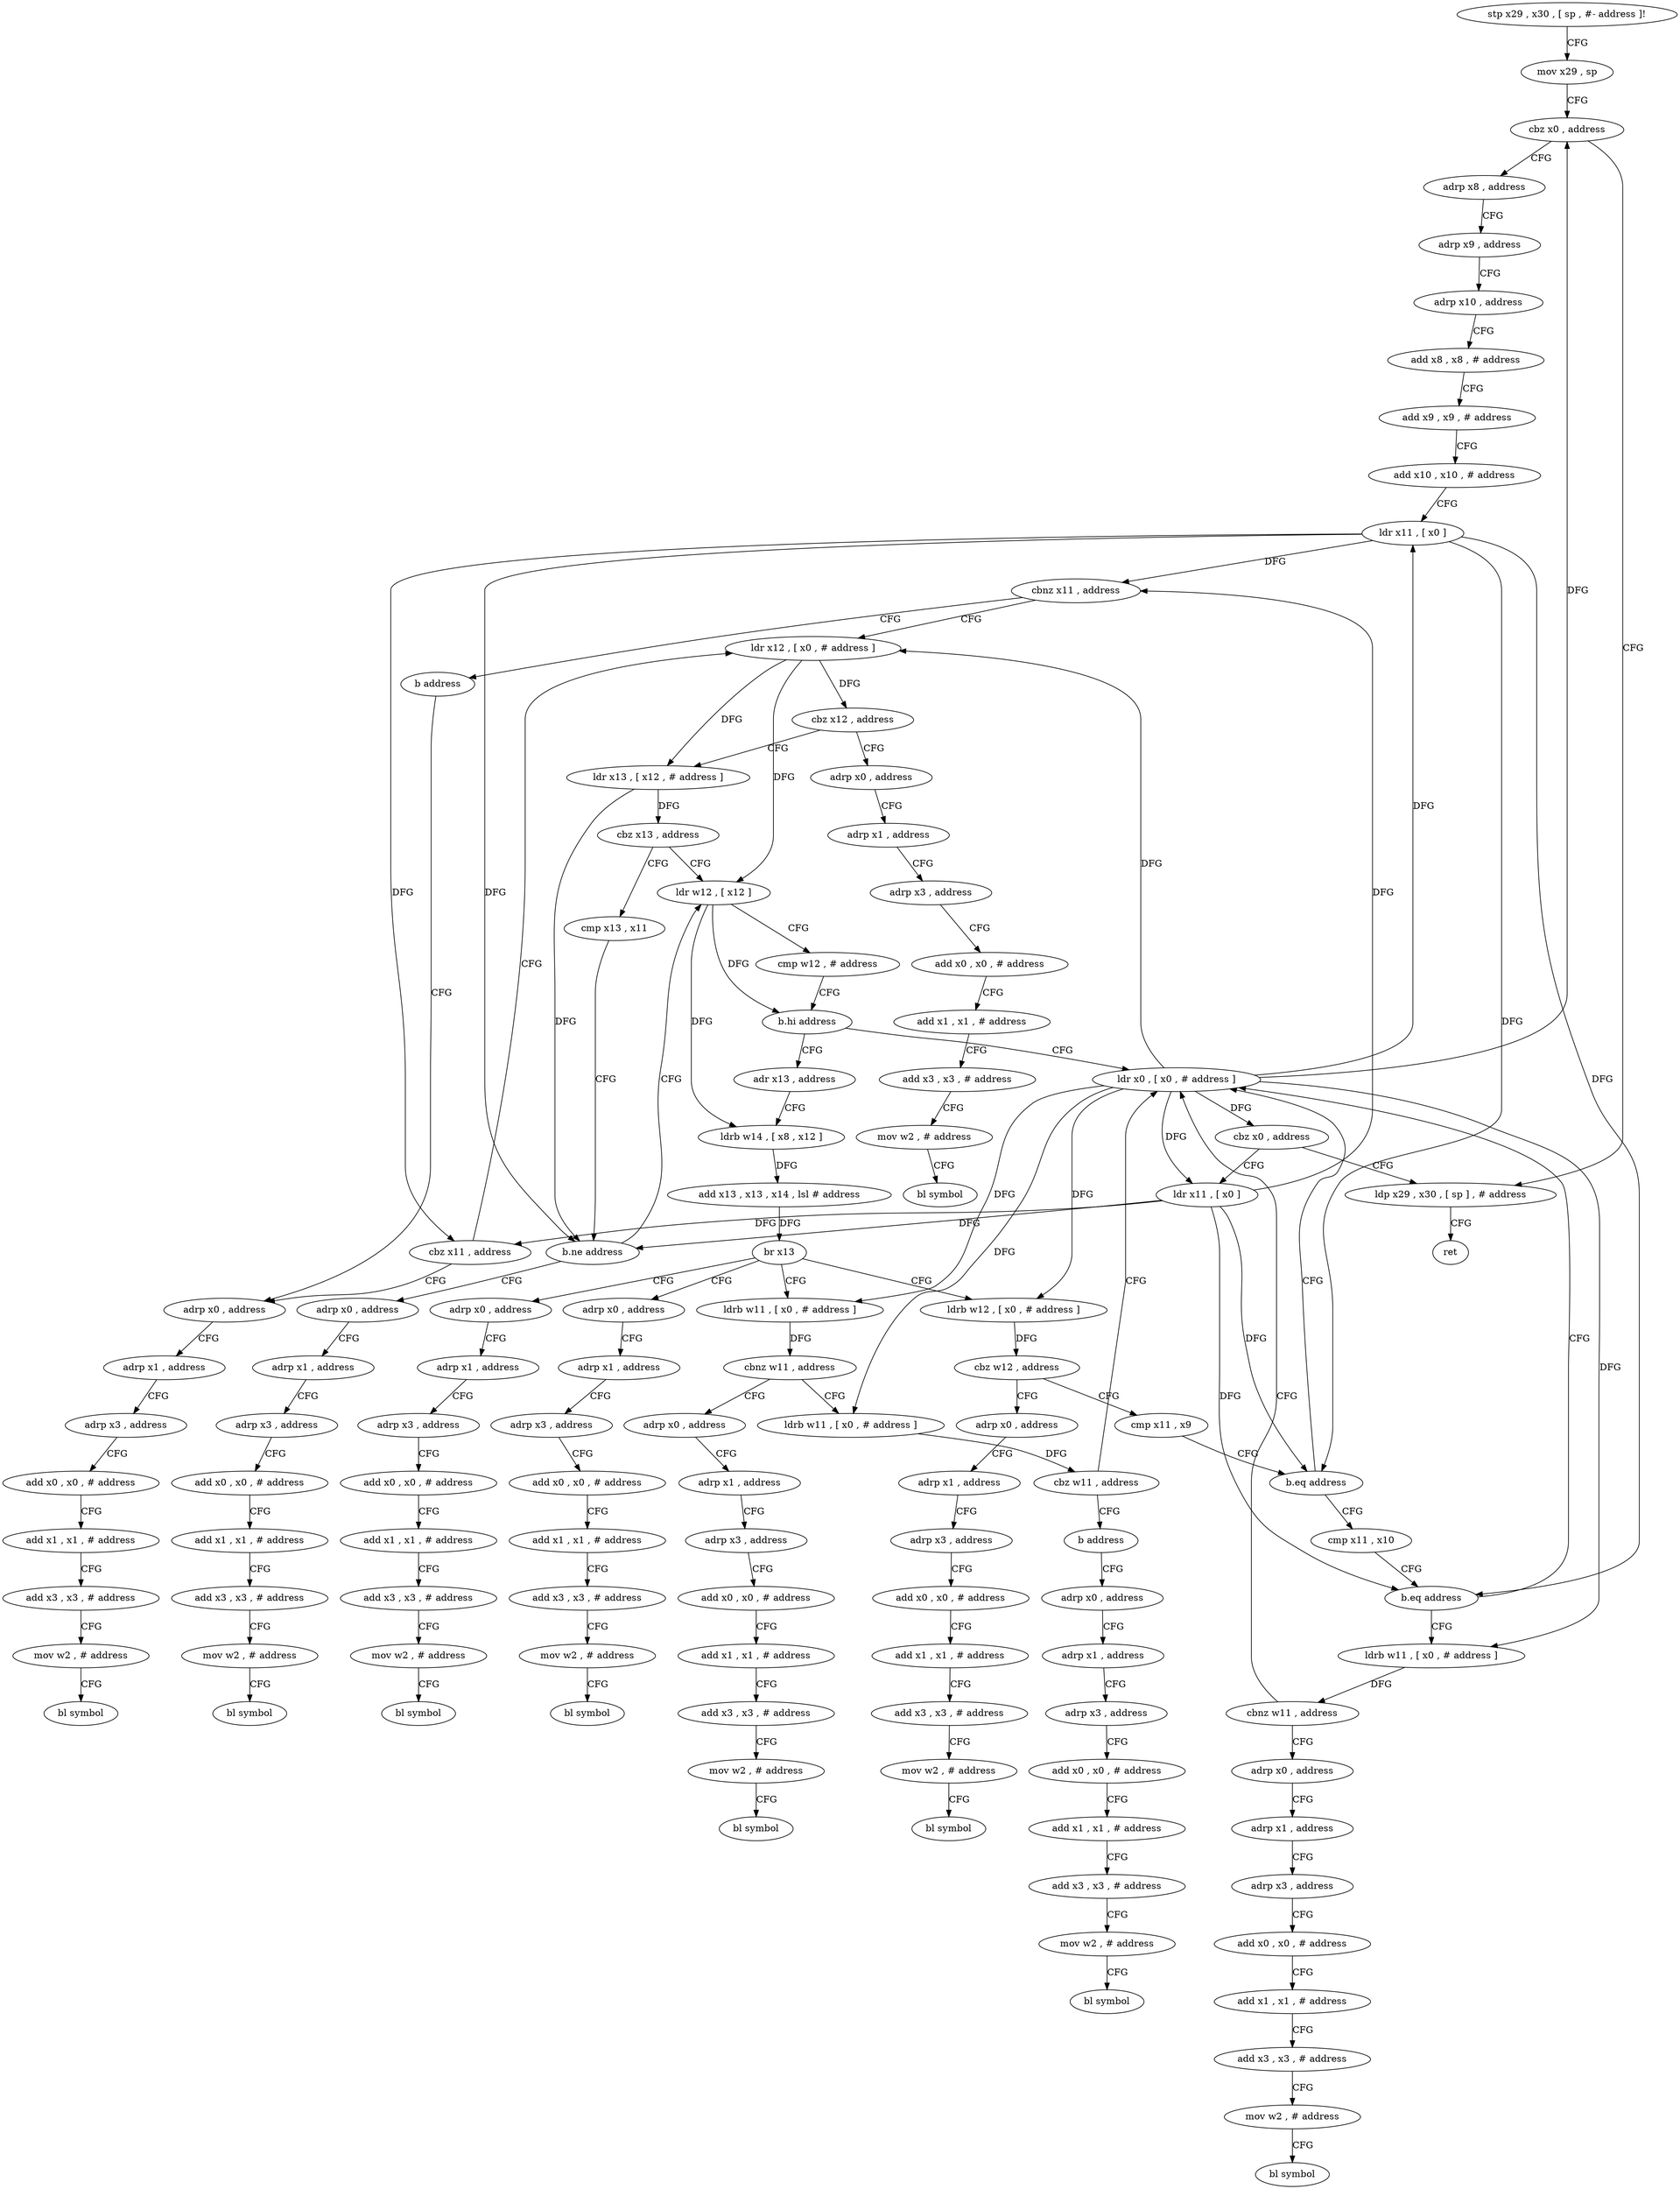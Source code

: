 digraph "func" {
"4218036" [label = "stp x29 , x30 , [ sp , #- address ]!" ]
"4218040" [label = "mov x29 , sp" ]
"4218044" [label = "cbz x0 , address" ]
"4218236" [label = "ldp x29 , x30 , [ sp ] , # address" ]
"4218048" [label = "adrp x8 , address" ]
"4218240" [label = "ret" ]
"4218052" [label = "adrp x9 , address" ]
"4218056" [label = "adrp x10 , address" ]
"4218060" [label = "add x8 , x8 , # address" ]
"4218064" [label = "add x9 , x9 , # address" ]
"4218068" [label = "add x10 , x10 , # address" ]
"4218072" [label = "ldr x11 , [ x0 ]" ]
"4218076" [label = "cbnz x11 , address" ]
"4218100" [label = "ldr x12 , [ x0 , # address ]" ]
"4218080" [label = "b address" ]
"4218104" [label = "cbz x12 , address" ]
"4218308" [label = "adrp x0 , address" ]
"4218108" [label = "ldr x13 , [ x12 , # address ]" ]
"4218276" [label = "adrp x0 , address" ]
"4218312" [label = "adrp x1 , address" ]
"4218316" [label = "adrp x3 , address" ]
"4218320" [label = "add x0 , x0 , # address" ]
"4218324" [label = "add x1 , x1 , # address" ]
"4218328" [label = "add x3 , x3 , # address" ]
"4218332" [label = "mov w2 , # address" ]
"4218336" [label = "bl symbol" ]
"4218112" [label = "cbz x13 , address" ]
"4218124" [label = "ldr w12 , [ x12 ]" ]
"4218116" [label = "cmp x13 , x11" ]
"4218280" [label = "adrp x1 , address" ]
"4218284" [label = "adrp x3 , address" ]
"4218288" [label = "add x0 , x0 , # address" ]
"4218292" [label = "add x1 , x1 , # address" ]
"4218296" [label = "add x3 , x3 , # address" ]
"4218300" [label = "mov w2 , # address" ]
"4218304" [label = "bl symbol" ]
"4218128" [label = "cmp w12 , # address" ]
"4218132" [label = "b.hi address" ]
"4218084" [label = "ldr x0 , [ x0 , # address ]" ]
"4218136" [label = "adr x13 , address" ]
"4218120" [label = "b.ne address" ]
"4218244" [label = "adrp x0 , address" ]
"4218088" [label = "cbz x0 , address" ]
"4218092" [label = "ldr x11 , [ x0 ]" ]
"4218140" [label = "ldrb w14 , [ x8 , x12 ]" ]
"4218144" [label = "add x13 , x13 , x14 , lsl # address" ]
"4218148" [label = "br x13" ]
"4218152" [label = "ldrb w11 , [ x0 , # address ]" ]
"4218172" [label = "ldrb w12 , [ x0 , # address ]" ]
"4218340" [label = "adrp x0 , address" ]
"4218372" [label = "adrp x0 , address" ]
"4218248" [label = "adrp x1 , address" ]
"4218252" [label = "adrp x3 , address" ]
"4218256" [label = "add x0 , x0 , # address" ]
"4218260" [label = "add x1 , x1 , # address" ]
"4218264" [label = "add x3 , x3 , # address" ]
"4218268" [label = "mov w2 , # address" ]
"4218272" [label = "bl symbol" ]
"4218096" [label = "cbz x11 , address" ]
"4218156" [label = "cbnz w11 , address" ]
"4218404" [label = "adrp x0 , address" ]
"4218160" [label = "ldrb w11 , [ x0 , # address ]" ]
"4218176" [label = "cbz w12 , address" ]
"4218468" [label = "adrp x0 , address" ]
"4218180" [label = "cmp x11 , x9" ]
"4218344" [label = "adrp x1 , address" ]
"4218348" [label = "adrp x3 , address" ]
"4218352" [label = "add x0 , x0 , # address" ]
"4218356" [label = "add x1 , x1 , # address" ]
"4218360" [label = "add x3 , x3 , # address" ]
"4218364" [label = "mov w2 , # address" ]
"4218368" [label = "bl symbol" ]
"4218376" [label = "adrp x1 , address" ]
"4218380" [label = "adrp x3 , address" ]
"4218384" [label = "add x0 , x0 , # address" ]
"4218388" [label = "add x1 , x1 , # address" ]
"4218392" [label = "add x3 , x3 , # address" ]
"4218396" [label = "mov w2 , # address" ]
"4218400" [label = "bl symbol" ]
"4218408" [label = "adrp x1 , address" ]
"4218412" [label = "adrp x3 , address" ]
"4218416" [label = "add x0 , x0 , # address" ]
"4218420" [label = "add x1 , x1 , # address" ]
"4218424" [label = "add x3 , x3 , # address" ]
"4218428" [label = "mov w2 , # address" ]
"4218432" [label = "bl symbol" ]
"4218164" [label = "cbz w11 , address" ]
"4218168" [label = "b address" ]
"4218472" [label = "adrp x1 , address" ]
"4218476" [label = "adrp x3 , address" ]
"4218480" [label = "add x0 , x0 , # address" ]
"4218484" [label = "add x1 , x1 , # address" ]
"4218488" [label = "add x3 , x3 , # address" ]
"4218492" [label = "mov w2 , # address" ]
"4218496" [label = "bl symbol" ]
"4218184" [label = "b.eq address" ]
"4218188" [label = "cmp x11 , x10" ]
"4218436" [label = "adrp x0 , address" ]
"4218192" [label = "b.eq address" ]
"4218196" [label = "ldrb w11 , [ x0 , # address ]" ]
"4218440" [label = "adrp x1 , address" ]
"4218444" [label = "adrp x3 , address" ]
"4218448" [label = "add x0 , x0 , # address" ]
"4218452" [label = "add x1 , x1 , # address" ]
"4218456" [label = "add x3 , x3 , # address" ]
"4218460" [label = "mov w2 , # address" ]
"4218464" [label = "bl symbol" ]
"4218200" [label = "cbnz w11 , address" ]
"4218204" [label = "adrp x0 , address" ]
"4218208" [label = "adrp x1 , address" ]
"4218212" [label = "adrp x3 , address" ]
"4218216" [label = "add x0 , x0 , # address" ]
"4218220" [label = "add x1 , x1 , # address" ]
"4218224" [label = "add x3 , x3 , # address" ]
"4218228" [label = "mov w2 , # address" ]
"4218232" [label = "bl symbol" ]
"4218036" -> "4218040" [ label = "CFG" ]
"4218040" -> "4218044" [ label = "CFG" ]
"4218044" -> "4218236" [ label = "CFG" ]
"4218044" -> "4218048" [ label = "CFG" ]
"4218236" -> "4218240" [ label = "CFG" ]
"4218048" -> "4218052" [ label = "CFG" ]
"4218052" -> "4218056" [ label = "CFG" ]
"4218056" -> "4218060" [ label = "CFG" ]
"4218060" -> "4218064" [ label = "CFG" ]
"4218064" -> "4218068" [ label = "CFG" ]
"4218068" -> "4218072" [ label = "CFG" ]
"4218072" -> "4218076" [ label = "DFG" ]
"4218072" -> "4218120" [ label = "DFG" ]
"4218072" -> "4218096" [ label = "DFG" ]
"4218072" -> "4218184" [ label = "DFG" ]
"4218072" -> "4218192" [ label = "DFG" ]
"4218076" -> "4218100" [ label = "CFG" ]
"4218076" -> "4218080" [ label = "CFG" ]
"4218100" -> "4218104" [ label = "DFG" ]
"4218100" -> "4218108" [ label = "DFG" ]
"4218100" -> "4218124" [ label = "DFG" ]
"4218080" -> "4218276" [ label = "CFG" ]
"4218104" -> "4218308" [ label = "CFG" ]
"4218104" -> "4218108" [ label = "CFG" ]
"4218308" -> "4218312" [ label = "CFG" ]
"4218108" -> "4218112" [ label = "DFG" ]
"4218108" -> "4218120" [ label = "DFG" ]
"4218276" -> "4218280" [ label = "CFG" ]
"4218312" -> "4218316" [ label = "CFG" ]
"4218316" -> "4218320" [ label = "CFG" ]
"4218320" -> "4218324" [ label = "CFG" ]
"4218324" -> "4218328" [ label = "CFG" ]
"4218328" -> "4218332" [ label = "CFG" ]
"4218332" -> "4218336" [ label = "CFG" ]
"4218112" -> "4218124" [ label = "CFG" ]
"4218112" -> "4218116" [ label = "CFG" ]
"4218124" -> "4218128" [ label = "CFG" ]
"4218124" -> "4218132" [ label = "DFG" ]
"4218124" -> "4218140" [ label = "DFG" ]
"4218116" -> "4218120" [ label = "CFG" ]
"4218280" -> "4218284" [ label = "CFG" ]
"4218284" -> "4218288" [ label = "CFG" ]
"4218288" -> "4218292" [ label = "CFG" ]
"4218292" -> "4218296" [ label = "CFG" ]
"4218296" -> "4218300" [ label = "CFG" ]
"4218300" -> "4218304" [ label = "CFG" ]
"4218128" -> "4218132" [ label = "CFG" ]
"4218132" -> "4218084" [ label = "CFG" ]
"4218132" -> "4218136" [ label = "CFG" ]
"4218084" -> "4218088" [ label = "DFG" ]
"4218084" -> "4218044" [ label = "DFG" ]
"4218084" -> "4218072" [ label = "DFG" ]
"4218084" -> "4218100" [ label = "DFG" ]
"4218084" -> "4218092" [ label = "DFG" ]
"4218084" -> "4218152" [ label = "DFG" ]
"4218084" -> "4218172" [ label = "DFG" ]
"4218084" -> "4218160" [ label = "DFG" ]
"4218084" -> "4218196" [ label = "DFG" ]
"4218136" -> "4218140" [ label = "CFG" ]
"4218120" -> "4218244" [ label = "CFG" ]
"4218120" -> "4218124" [ label = "CFG" ]
"4218244" -> "4218248" [ label = "CFG" ]
"4218088" -> "4218236" [ label = "CFG" ]
"4218088" -> "4218092" [ label = "CFG" ]
"4218092" -> "4218096" [ label = "DFG" ]
"4218092" -> "4218076" [ label = "DFG" ]
"4218092" -> "4218120" [ label = "DFG" ]
"4218092" -> "4218184" [ label = "DFG" ]
"4218092" -> "4218192" [ label = "DFG" ]
"4218140" -> "4218144" [ label = "DFG" ]
"4218144" -> "4218148" [ label = "DFG" ]
"4218148" -> "4218152" [ label = "CFG" ]
"4218148" -> "4218172" [ label = "CFG" ]
"4218148" -> "4218340" [ label = "CFG" ]
"4218148" -> "4218372" [ label = "CFG" ]
"4218152" -> "4218156" [ label = "DFG" ]
"4218172" -> "4218176" [ label = "DFG" ]
"4218340" -> "4218344" [ label = "CFG" ]
"4218372" -> "4218376" [ label = "CFG" ]
"4218248" -> "4218252" [ label = "CFG" ]
"4218252" -> "4218256" [ label = "CFG" ]
"4218256" -> "4218260" [ label = "CFG" ]
"4218260" -> "4218264" [ label = "CFG" ]
"4218264" -> "4218268" [ label = "CFG" ]
"4218268" -> "4218272" [ label = "CFG" ]
"4218096" -> "4218276" [ label = "CFG" ]
"4218096" -> "4218100" [ label = "CFG" ]
"4218156" -> "4218404" [ label = "CFG" ]
"4218156" -> "4218160" [ label = "CFG" ]
"4218404" -> "4218408" [ label = "CFG" ]
"4218160" -> "4218164" [ label = "DFG" ]
"4218176" -> "4218468" [ label = "CFG" ]
"4218176" -> "4218180" [ label = "CFG" ]
"4218468" -> "4218472" [ label = "CFG" ]
"4218180" -> "4218184" [ label = "CFG" ]
"4218344" -> "4218348" [ label = "CFG" ]
"4218348" -> "4218352" [ label = "CFG" ]
"4218352" -> "4218356" [ label = "CFG" ]
"4218356" -> "4218360" [ label = "CFG" ]
"4218360" -> "4218364" [ label = "CFG" ]
"4218364" -> "4218368" [ label = "CFG" ]
"4218376" -> "4218380" [ label = "CFG" ]
"4218380" -> "4218384" [ label = "CFG" ]
"4218384" -> "4218388" [ label = "CFG" ]
"4218388" -> "4218392" [ label = "CFG" ]
"4218392" -> "4218396" [ label = "CFG" ]
"4218396" -> "4218400" [ label = "CFG" ]
"4218408" -> "4218412" [ label = "CFG" ]
"4218412" -> "4218416" [ label = "CFG" ]
"4218416" -> "4218420" [ label = "CFG" ]
"4218420" -> "4218424" [ label = "CFG" ]
"4218424" -> "4218428" [ label = "CFG" ]
"4218428" -> "4218432" [ label = "CFG" ]
"4218164" -> "4218084" [ label = "CFG" ]
"4218164" -> "4218168" [ label = "CFG" ]
"4218168" -> "4218436" [ label = "CFG" ]
"4218472" -> "4218476" [ label = "CFG" ]
"4218476" -> "4218480" [ label = "CFG" ]
"4218480" -> "4218484" [ label = "CFG" ]
"4218484" -> "4218488" [ label = "CFG" ]
"4218488" -> "4218492" [ label = "CFG" ]
"4218492" -> "4218496" [ label = "CFG" ]
"4218184" -> "4218084" [ label = "CFG" ]
"4218184" -> "4218188" [ label = "CFG" ]
"4218188" -> "4218192" [ label = "CFG" ]
"4218436" -> "4218440" [ label = "CFG" ]
"4218192" -> "4218084" [ label = "CFG" ]
"4218192" -> "4218196" [ label = "CFG" ]
"4218196" -> "4218200" [ label = "DFG" ]
"4218440" -> "4218444" [ label = "CFG" ]
"4218444" -> "4218448" [ label = "CFG" ]
"4218448" -> "4218452" [ label = "CFG" ]
"4218452" -> "4218456" [ label = "CFG" ]
"4218456" -> "4218460" [ label = "CFG" ]
"4218460" -> "4218464" [ label = "CFG" ]
"4218200" -> "4218084" [ label = "CFG" ]
"4218200" -> "4218204" [ label = "CFG" ]
"4218204" -> "4218208" [ label = "CFG" ]
"4218208" -> "4218212" [ label = "CFG" ]
"4218212" -> "4218216" [ label = "CFG" ]
"4218216" -> "4218220" [ label = "CFG" ]
"4218220" -> "4218224" [ label = "CFG" ]
"4218224" -> "4218228" [ label = "CFG" ]
"4218228" -> "4218232" [ label = "CFG" ]
}
